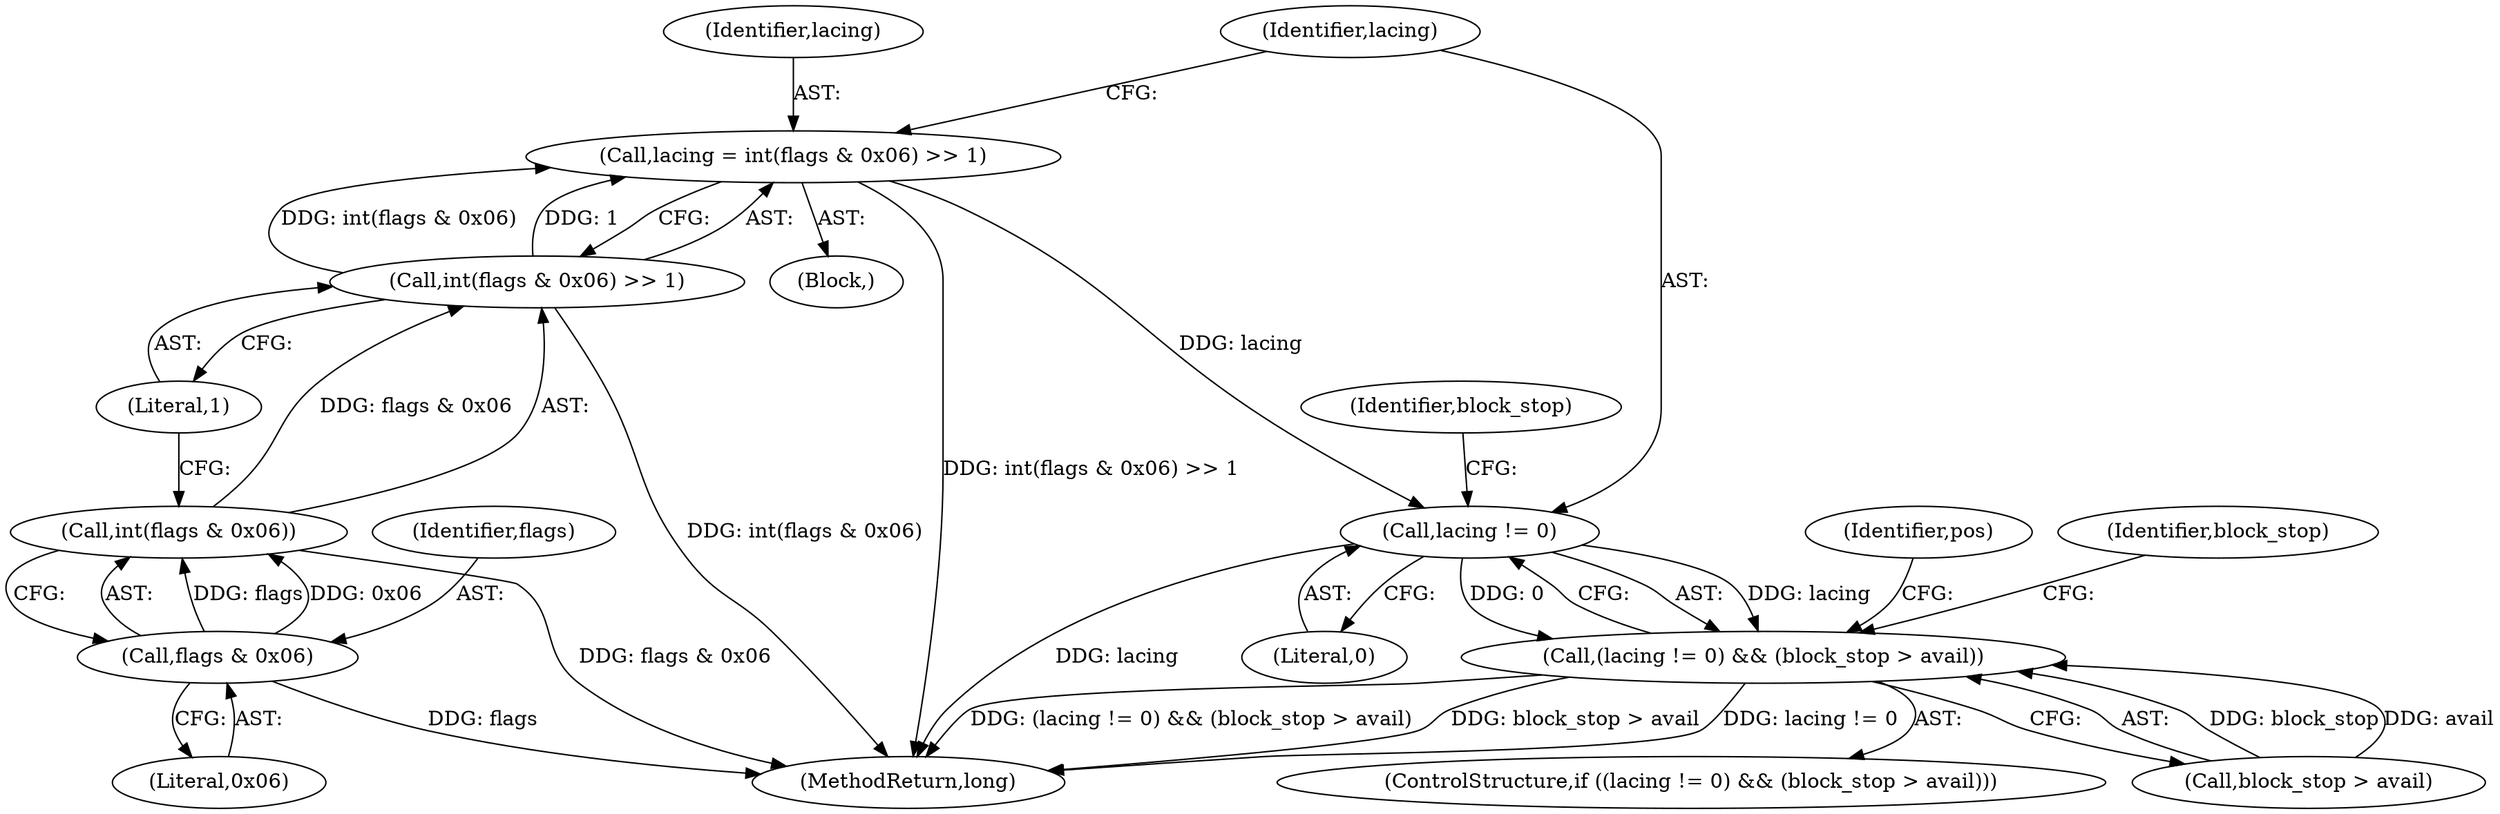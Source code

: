 digraph "0_Android_04839626ed859623901ebd3a5fd483982186b59d_178@API" {
"1000595" [label="(Call,lacing != 0)"];
"1000585" [label="(Call,lacing = int(flags & 0x06) >> 1)"];
"1000587" [label="(Call,int(flags & 0x06) >> 1)"];
"1000588" [label="(Call,int(flags & 0x06))"];
"1000589" [label="(Call,flags & 0x06)"];
"1000594" [label="(Call,(lacing != 0) && (block_stop > avail))"];
"1000596" [label="(Identifier,lacing)"];
"1000587" [label="(Call,int(flags & 0x06) >> 1)"];
"1000595" [label="(Call,lacing != 0)"];
"1000591" [label="(Literal,0x06)"];
"1000599" [label="(Identifier,block_stop)"];
"1000585" [label="(Call,lacing = int(flags & 0x06) >> 1)"];
"1000200" [label="(Block,)"];
"1000590" [label="(Identifier,flags)"];
"1000636" [label="(MethodReturn,long)"];
"1000593" [label="(ControlStructure,if ((lacing != 0) && (block_stop > avail)))"];
"1000597" [label="(Literal,0)"];
"1000588" [label="(Call,int(flags & 0x06))"];
"1000589" [label="(Call,flags & 0x06)"];
"1000603" [label="(Identifier,block_stop)"];
"1000608" [label="(Identifier,pos)"];
"1000586" [label="(Identifier,lacing)"];
"1000598" [label="(Call,block_stop > avail)"];
"1000592" [label="(Literal,1)"];
"1000594" [label="(Call,(lacing != 0) && (block_stop > avail))"];
"1000595" -> "1000594"  [label="AST: "];
"1000595" -> "1000597"  [label="CFG: "];
"1000596" -> "1000595"  [label="AST: "];
"1000597" -> "1000595"  [label="AST: "];
"1000599" -> "1000595"  [label="CFG: "];
"1000594" -> "1000595"  [label="CFG: "];
"1000595" -> "1000636"  [label="DDG: lacing"];
"1000595" -> "1000594"  [label="DDG: lacing"];
"1000595" -> "1000594"  [label="DDG: 0"];
"1000585" -> "1000595"  [label="DDG: lacing"];
"1000585" -> "1000200"  [label="AST: "];
"1000585" -> "1000587"  [label="CFG: "];
"1000586" -> "1000585"  [label="AST: "];
"1000587" -> "1000585"  [label="AST: "];
"1000596" -> "1000585"  [label="CFG: "];
"1000585" -> "1000636"  [label="DDG: int(flags & 0x06) >> 1"];
"1000587" -> "1000585"  [label="DDG: int(flags & 0x06)"];
"1000587" -> "1000585"  [label="DDG: 1"];
"1000587" -> "1000592"  [label="CFG: "];
"1000588" -> "1000587"  [label="AST: "];
"1000592" -> "1000587"  [label="AST: "];
"1000587" -> "1000636"  [label="DDG: int(flags & 0x06)"];
"1000588" -> "1000587"  [label="DDG: flags & 0x06"];
"1000588" -> "1000589"  [label="CFG: "];
"1000589" -> "1000588"  [label="AST: "];
"1000592" -> "1000588"  [label="CFG: "];
"1000588" -> "1000636"  [label="DDG: flags & 0x06"];
"1000589" -> "1000588"  [label="DDG: flags"];
"1000589" -> "1000588"  [label="DDG: 0x06"];
"1000589" -> "1000591"  [label="CFG: "];
"1000590" -> "1000589"  [label="AST: "];
"1000591" -> "1000589"  [label="AST: "];
"1000589" -> "1000636"  [label="DDG: flags"];
"1000594" -> "1000593"  [label="AST: "];
"1000594" -> "1000598"  [label="CFG: "];
"1000598" -> "1000594"  [label="AST: "];
"1000603" -> "1000594"  [label="CFG: "];
"1000608" -> "1000594"  [label="CFG: "];
"1000594" -> "1000636"  [label="DDG: block_stop > avail"];
"1000594" -> "1000636"  [label="DDG: lacing != 0"];
"1000594" -> "1000636"  [label="DDG: (lacing != 0) && (block_stop > avail)"];
"1000598" -> "1000594"  [label="DDG: block_stop"];
"1000598" -> "1000594"  [label="DDG: avail"];
}
